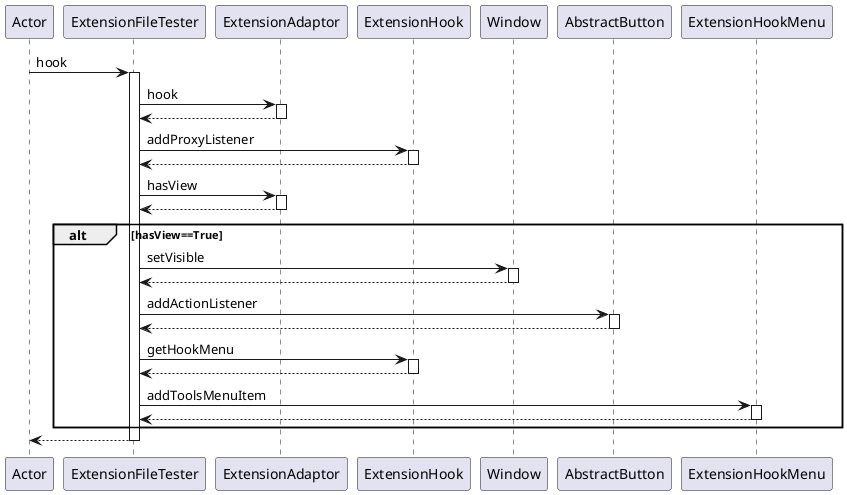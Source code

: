 @startuml
participant Actor
Actor -> ExtensionFileTester : hook
activate ExtensionFileTester
ExtensionFileTester -> ExtensionAdaptor : hook
activate ExtensionAdaptor
ExtensionAdaptor --> ExtensionFileTester
deactivate ExtensionAdaptor
ExtensionFileTester -> ExtensionHook : addProxyListener
activate ExtensionHook
ExtensionHook --> ExtensionFileTester
deactivate ExtensionHook
ExtensionFileTester -> ExtensionAdaptor : hasView
activate ExtensionAdaptor
ExtensionAdaptor --> ExtensionFileTester
alt hasView==True
deactivate ExtensionAdaptor
ExtensionFileTester -> Window : setVisible
activate Window
Window --> ExtensionFileTester
deactivate Window
ExtensionFileTester -> AbstractButton : addActionListener
activate AbstractButton
AbstractButton --> ExtensionFileTester
deactivate AbstractButton
ExtensionFileTester -> ExtensionHook : getHookMenu
activate ExtensionHook
ExtensionHook --> ExtensionFileTester
deactivate ExtensionHook
ExtensionFileTester -> ExtensionHookMenu : addToolsMenuItem
activate ExtensionHookMenu
ExtensionHookMenu --> ExtensionFileTester
deactivate ExtensionHookMenu
end
return
@enduml